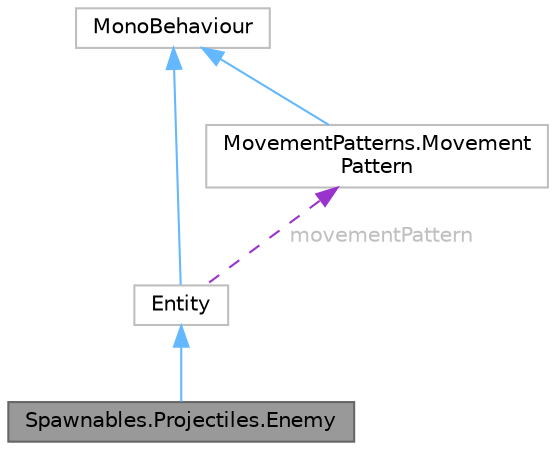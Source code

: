 digraph "Spawnables.Projectiles.Enemy"
{
 // LATEX_PDF_SIZE
  bgcolor="transparent";
  edge [fontname=Helvetica,fontsize=10,labelfontname=Helvetica,labelfontsize=10];
  node [fontname=Helvetica,fontsize=10,shape=box,height=0.2,width=0.4];
  Node1 [id="Node000001",label="Spawnables.Projectiles.Enemy",height=0.2,width=0.4,color="gray40", fillcolor="grey60", style="filled", fontcolor="black",tooltip=" "];
  Node2 -> Node1 [id="edge9_Node000001_Node000002",dir="back",color="steelblue1",style="solid",tooltip=" "];
  Node2 [id="Node000002",label="Entity",height=0.2,width=0.4,color="grey75", fillcolor="white", style="filled",URL="$class_spawnables_1_1_entity.html",tooltip=" "];
  Node3 -> Node2 [id="edge10_Node000002_Node000003",dir="back",color="steelblue1",style="solid",tooltip=" "];
  Node3 [id="Node000003",label="MonoBehaviour",height=0.2,width=0.4,color="grey75", fillcolor="white", style="filled",tooltip=" "];
  Node4 -> Node2 [id="edge11_Node000002_Node000004",dir="back",color="darkorchid3",style="dashed",tooltip=" ",label=" movementPattern",fontcolor="grey" ];
  Node4 [id="Node000004",label="MovementPatterns.Movement\lPattern",height=0.2,width=0.4,color="grey75", fillcolor="white", style="filled",URL="$class_movement_patterns_1_1_movement_pattern.html",tooltip=" "];
  Node3 -> Node4 [id="edge12_Node000004_Node000003",dir="back",color="steelblue1",style="solid",tooltip=" "];
}
